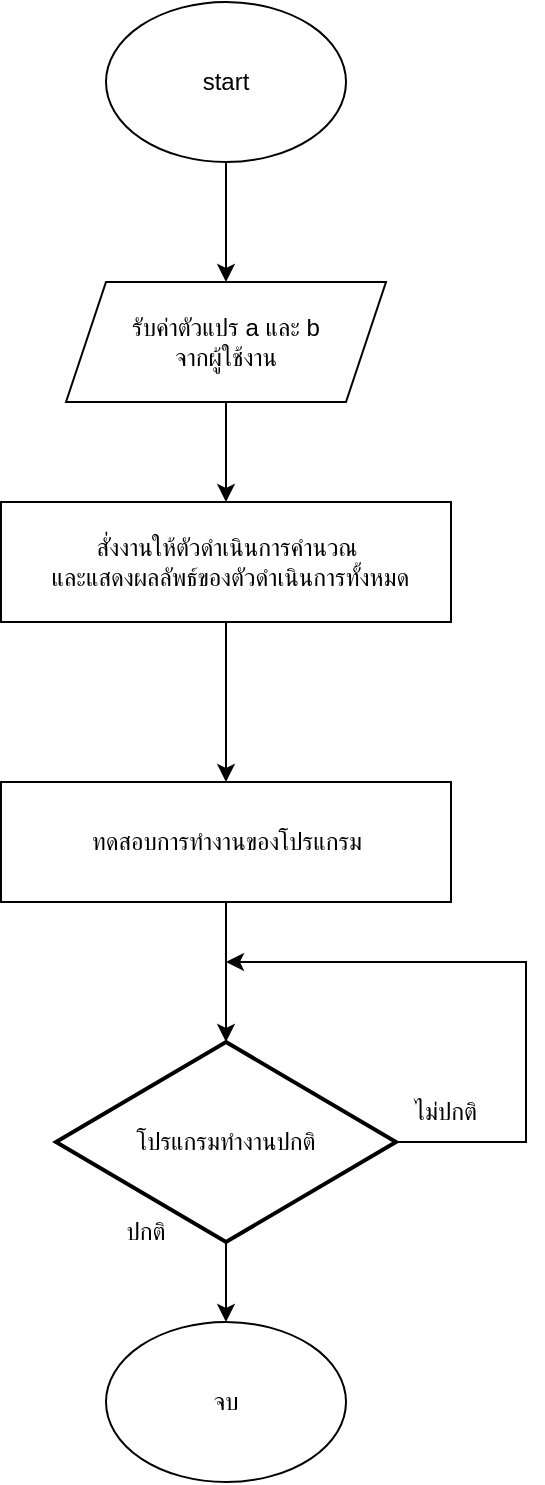 <mxfile version="24.9.0">
  <diagram id="C_Np2_Ty--Z2g-6mGKwW" name="Page-1">
    <mxGraphModel dx="1235" dy="665" grid="1" gridSize="10" guides="1" tooltips="1" connect="1" arrows="1" fold="1" page="1" pageScale="1" pageWidth="827" pageHeight="1169" math="0" shadow="0">
      <root>
        <mxCell id="0" />
        <mxCell id="1" parent="0" />
        <mxCell id="b9KA0QNNl8oCVkPl1thm-3" value="" style="edgeStyle=orthogonalEdgeStyle;rounded=0;orthogonalLoop=1;jettySize=auto;html=1;" edge="1" parent="1" source="b9KA0QNNl8oCVkPl1thm-1" target="b9KA0QNNl8oCVkPl1thm-2">
          <mxGeometry relative="1" as="geometry" />
        </mxCell>
        <mxCell id="b9KA0QNNl8oCVkPl1thm-1" value="start" style="ellipse;whiteSpace=wrap;html=1;" vertex="1" parent="1">
          <mxGeometry x="350" y="150" width="120" height="80" as="geometry" />
        </mxCell>
        <mxCell id="b9KA0QNNl8oCVkPl1thm-5" value="" style="edgeStyle=orthogonalEdgeStyle;rounded=0;orthogonalLoop=1;jettySize=auto;html=1;" edge="1" parent="1" source="b9KA0QNNl8oCVkPl1thm-2" target="b9KA0QNNl8oCVkPl1thm-4">
          <mxGeometry relative="1" as="geometry" />
        </mxCell>
        <mxCell id="b9KA0QNNl8oCVkPl1thm-2" value="รับค่าตัวแปร a และ b&lt;div&gt;จากผู้ใช้งาน&lt;/div&gt;" style="shape=parallelogram;perimeter=parallelogramPerimeter;whiteSpace=wrap;html=1;fixedSize=1;" vertex="1" parent="1">
          <mxGeometry x="330" y="290" width="160" height="60" as="geometry" />
        </mxCell>
        <mxCell id="b9KA0QNNl8oCVkPl1thm-11" value="" style="edgeStyle=orthogonalEdgeStyle;rounded=0;orthogonalLoop=1;jettySize=auto;html=1;" edge="1" parent="1" source="b9KA0QNNl8oCVkPl1thm-4" target="b9KA0QNNl8oCVkPl1thm-10">
          <mxGeometry relative="1" as="geometry" />
        </mxCell>
        <mxCell id="b9KA0QNNl8oCVkPl1thm-4" value="สั่งงานให้ตัวดำเนินการคำนวณ&lt;div&gt;&amp;nbsp;และแสดงผลลัพธ์ของตัวดำเนินการทั้งหมด&lt;/div&gt;" style="whiteSpace=wrap;html=1;" vertex="1" parent="1">
          <mxGeometry x="297.5" y="400" width="225" height="60" as="geometry" />
        </mxCell>
        <mxCell id="b9KA0QNNl8oCVkPl1thm-13" value="" style="edgeStyle=orthogonalEdgeStyle;rounded=0;orthogonalLoop=1;jettySize=auto;html=1;" edge="1" parent="1" source="b9KA0QNNl8oCVkPl1thm-10" target="b9KA0QNNl8oCVkPl1thm-12">
          <mxGeometry relative="1" as="geometry" />
        </mxCell>
        <mxCell id="b9KA0QNNl8oCVkPl1thm-10" value="ทดสอบการทำงานของโปรแกรม" style="whiteSpace=wrap;html=1;" vertex="1" parent="1">
          <mxGeometry x="297.5" y="540" width="225" height="60" as="geometry" />
        </mxCell>
        <mxCell id="b9KA0QNNl8oCVkPl1thm-17" value="" style="edgeStyle=orthogonalEdgeStyle;rounded=0;orthogonalLoop=1;jettySize=auto;html=1;" edge="1" parent="1" source="b9KA0QNNl8oCVkPl1thm-12" target="b9KA0QNNl8oCVkPl1thm-16">
          <mxGeometry relative="1" as="geometry" />
        </mxCell>
        <mxCell id="b9KA0QNNl8oCVkPl1thm-19" style="edgeStyle=orthogonalEdgeStyle;rounded=0;orthogonalLoop=1;jettySize=auto;html=1;exitX=1;exitY=0.5;exitDx=0;exitDy=0;exitPerimeter=0;" edge="1" parent="1" source="b9KA0QNNl8oCVkPl1thm-12">
          <mxGeometry relative="1" as="geometry">
            <mxPoint x="410" y="630" as="targetPoint" />
            <Array as="points">
              <mxPoint x="560" y="720" />
              <mxPoint x="560" y="630" />
            </Array>
          </mxGeometry>
        </mxCell>
        <mxCell id="b9KA0QNNl8oCVkPl1thm-12" value="โปรแกรมทำงานปกติ" style="strokeWidth=2;html=1;shape=mxgraph.flowchart.decision;whiteSpace=wrap;" vertex="1" parent="1">
          <mxGeometry x="325" y="670" width="170" height="100" as="geometry" />
        </mxCell>
        <mxCell id="b9KA0QNNl8oCVkPl1thm-14" value="ปกติ" style="text;html=1;align=center;verticalAlign=middle;whiteSpace=wrap;rounded=0;" vertex="1" parent="1">
          <mxGeometry x="340" y="750" width="60" height="30" as="geometry" />
        </mxCell>
        <mxCell id="b9KA0QNNl8oCVkPl1thm-15" value="ไม่ปกติ" style="text;html=1;align=center;verticalAlign=middle;whiteSpace=wrap;rounded=0;" vertex="1" parent="1">
          <mxGeometry x="490" y="690" width="60" height="30" as="geometry" />
        </mxCell>
        <mxCell id="b9KA0QNNl8oCVkPl1thm-16" value="จบ" style="ellipse;whiteSpace=wrap;html=1;" vertex="1" parent="1">
          <mxGeometry x="350" y="810" width="120" height="80" as="geometry" />
        </mxCell>
      </root>
    </mxGraphModel>
  </diagram>
</mxfile>
